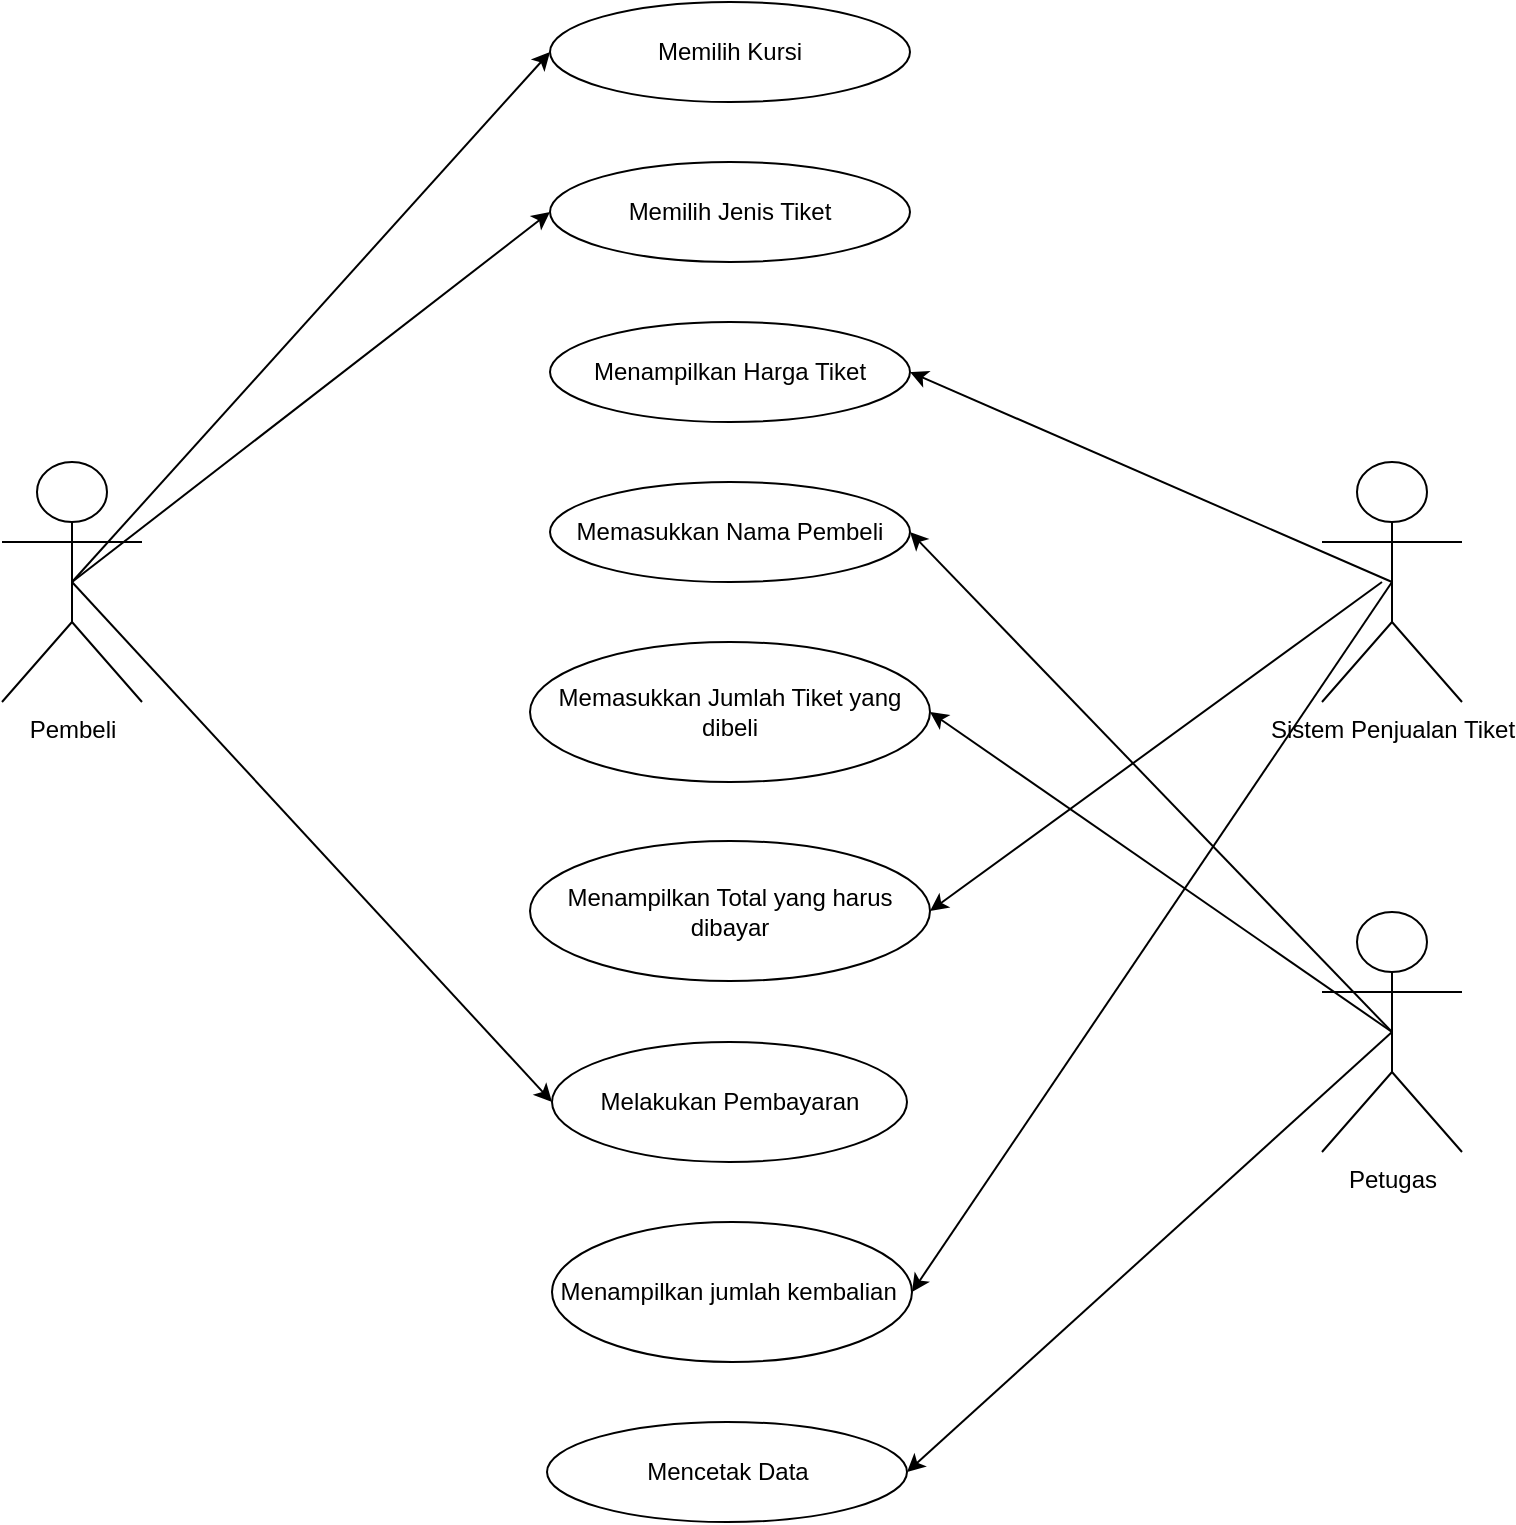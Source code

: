 <mxfile version="21.3.7" type="device">
  <diagram name="Page-1" id="oTkGvAL6yroK9fyynSKv">
    <mxGraphModel dx="880" dy="595" grid="1" gridSize="10" guides="1" tooltips="1" connect="1" arrows="1" fold="1" page="0" pageScale="1" pageWidth="827" pageHeight="1169" math="0" shadow="0">
      <root>
        <mxCell id="0" />
        <mxCell id="1" parent="0" />
        <mxCell id="GdXDu2QqIH9HG5mQhbxz-39" value="Pembeli" style="shape=umlActor;verticalLabelPosition=bottom;verticalAlign=top;html=1;outlineConnect=0;" vertex="1" parent="1">
          <mxGeometry x="50" y="360" width="70" height="120" as="geometry" />
        </mxCell>
        <mxCell id="GdXDu2QqIH9HG5mQhbxz-40" value="Sistem Penjualan Tiket" style="shape=umlActor;verticalLabelPosition=bottom;verticalAlign=top;html=1;outlineConnect=0;" vertex="1" parent="1">
          <mxGeometry x="710" y="360" width="70" height="120" as="geometry" />
        </mxCell>
        <mxCell id="GdXDu2QqIH9HG5mQhbxz-17" value="Memilih Kursi" style="ellipse;whiteSpace=wrap;html=1;" vertex="1" parent="1">
          <mxGeometry x="324" y="130" width="180" height="50" as="geometry" />
        </mxCell>
        <mxCell id="GdXDu2QqIH9HG5mQhbxz-18" value="Memilih Jenis Tiket" style="ellipse;whiteSpace=wrap;html=1;" vertex="1" parent="1">
          <mxGeometry x="324" y="210" width="180" height="50" as="geometry" />
        </mxCell>
        <mxCell id="GdXDu2QqIH9HG5mQhbxz-19" value="Menampilkan Harga Tiket" style="ellipse;whiteSpace=wrap;html=1;" vertex="1" parent="1">
          <mxGeometry x="324" y="290" width="180" height="50" as="geometry" />
        </mxCell>
        <mxCell id="GdXDu2QqIH9HG5mQhbxz-20" value="Memasukkan Nama Pembeli" style="ellipse;whiteSpace=wrap;html=1;" vertex="1" parent="1">
          <mxGeometry x="324" y="370" width="180" height="50" as="geometry" />
        </mxCell>
        <mxCell id="GdXDu2QqIH9HG5mQhbxz-21" value="Memasukkan Jumlah Tiket yang dibeli" style="ellipse;whiteSpace=wrap;html=1;" vertex="1" parent="1">
          <mxGeometry x="314" y="450" width="200" height="70" as="geometry" />
        </mxCell>
        <mxCell id="GdXDu2QqIH9HG5mQhbxz-22" value="Menampilkan Total yang harus dibayar" style="ellipse;whiteSpace=wrap;html=1;" vertex="1" parent="1">
          <mxGeometry x="314" y="549.5" width="200" height="70" as="geometry" />
        </mxCell>
        <mxCell id="GdXDu2QqIH9HG5mQhbxz-23" value="Melakukan Pembayaran" style="ellipse;whiteSpace=wrap;html=1;" vertex="1" parent="1">
          <mxGeometry x="325" y="650" width="177.5" height="60" as="geometry" />
        </mxCell>
        <mxCell id="GdXDu2QqIH9HG5mQhbxz-24" value="Menampilkan jumlah kembalian&amp;nbsp;" style="ellipse;whiteSpace=wrap;html=1;" vertex="1" parent="1">
          <mxGeometry x="325" y="740" width="180" height="70" as="geometry" />
        </mxCell>
        <mxCell id="GdXDu2QqIH9HG5mQhbxz-34" value="Mencetak Data" style="ellipse;whiteSpace=wrap;html=1;" vertex="1" parent="1">
          <mxGeometry x="322.5" y="840" width="180" height="50" as="geometry" />
        </mxCell>
        <mxCell id="GdXDu2QqIH9HG5mQhbxz-48" value="" style="endArrow=classic;html=1;rounded=0;exitX=0.5;exitY=0.5;exitDx=0;exitDy=0;exitPerimeter=0;entryX=0;entryY=0.5;entryDx=0;entryDy=0;" edge="1" parent="1" source="GdXDu2QqIH9HG5mQhbxz-39" target="GdXDu2QqIH9HG5mQhbxz-17">
          <mxGeometry width="50" height="50" relative="1" as="geometry">
            <mxPoint x="390" y="220" as="sourcePoint" />
            <mxPoint x="440" y="170" as="targetPoint" />
          </mxGeometry>
        </mxCell>
        <mxCell id="GdXDu2QqIH9HG5mQhbxz-49" value="" style="endArrow=classic;html=1;rounded=0;entryX=0;entryY=0.5;entryDx=0;entryDy=0;exitX=0.5;exitY=0.5;exitDx=0;exitDy=0;exitPerimeter=0;" edge="1" parent="1" source="GdXDu2QqIH9HG5mQhbxz-39" target="GdXDu2QqIH9HG5mQhbxz-18">
          <mxGeometry width="50" height="50" relative="1" as="geometry">
            <mxPoint x="390" y="320" as="sourcePoint" />
            <mxPoint x="440" y="270" as="targetPoint" />
          </mxGeometry>
        </mxCell>
        <mxCell id="GdXDu2QqIH9HG5mQhbxz-50" value="Petugas" style="shape=umlActor;verticalLabelPosition=bottom;verticalAlign=top;html=1;outlineConnect=0;" vertex="1" parent="1">
          <mxGeometry x="710" y="585" width="70" height="120" as="geometry" />
        </mxCell>
        <mxCell id="GdXDu2QqIH9HG5mQhbxz-53" value="" style="endArrow=classic;html=1;rounded=0;entryX=0;entryY=0.5;entryDx=0;entryDy=0;" edge="1" parent="1" target="GdXDu2QqIH9HG5mQhbxz-23">
          <mxGeometry width="50" height="50" relative="1" as="geometry">
            <mxPoint x="85" y="420" as="sourcePoint" />
            <mxPoint x="440" y="470" as="targetPoint" />
          </mxGeometry>
        </mxCell>
        <mxCell id="GdXDu2QqIH9HG5mQhbxz-54" value="" style="endArrow=classic;html=1;rounded=0;exitX=0.5;exitY=0.5;exitDx=0;exitDy=0;exitPerimeter=0;entryX=1;entryY=0.5;entryDx=0;entryDy=0;" edge="1" parent="1" source="GdXDu2QqIH9HG5mQhbxz-40" target="GdXDu2QqIH9HG5mQhbxz-19">
          <mxGeometry width="50" height="50" relative="1" as="geometry">
            <mxPoint x="390" y="520" as="sourcePoint" />
            <mxPoint x="440" y="470" as="targetPoint" />
          </mxGeometry>
        </mxCell>
        <mxCell id="GdXDu2QqIH9HG5mQhbxz-55" value="" style="endArrow=classic;html=1;rounded=0;entryX=1;entryY=0.5;entryDx=0;entryDy=0;" edge="1" parent="1" target="GdXDu2QqIH9HG5mQhbxz-22">
          <mxGeometry width="50" height="50" relative="1" as="geometry">
            <mxPoint x="740" y="420" as="sourcePoint" />
            <mxPoint x="440" y="470" as="targetPoint" />
          </mxGeometry>
        </mxCell>
        <mxCell id="GdXDu2QqIH9HG5mQhbxz-56" value="" style="endArrow=classic;html=1;rounded=0;exitX=0.5;exitY=0.5;exitDx=0;exitDy=0;exitPerimeter=0;entryX=1;entryY=0.5;entryDx=0;entryDy=0;" edge="1" parent="1" source="GdXDu2QqIH9HG5mQhbxz-40" target="GdXDu2QqIH9HG5mQhbxz-24">
          <mxGeometry width="50" height="50" relative="1" as="geometry">
            <mxPoint x="740" y="420" as="sourcePoint" />
            <mxPoint x="440" y="670" as="targetPoint" />
          </mxGeometry>
        </mxCell>
        <mxCell id="GdXDu2QqIH9HG5mQhbxz-58" value="" style="endArrow=classic;html=1;rounded=0;entryX=1;entryY=0.5;entryDx=0;entryDy=0;exitX=0.5;exitY=0.5;exitDx=0;exitDy=0;exitPerimeter=0;" edge="1" parent="1" source="GdXDu2QqIH9HG5mQhbxz-50" target="GdXDu2QqIH9HG5mQhbxz-20">
          <mxGeometry width="50" height="50" relative="1" as="geometry">
            <mxPoint x="740" y="640" as="sourcePoint" />
            <mxPoint x="440" y="570" as="targetPoint" />
          </mxGeometry>
        </mxCell>
        <mxCell id="GdXDu2QqIH9HG5mQhbxz-59" value="" style="endArrow=classic;html=1;rounded=0;exitX=0.5;exitY=0.5;exitDx=0;exitDy=0;exitPerimeter=0;entryX=1;entryY=0.5;entryDx=0;entryDy=0;" edge="1" parent="1" source="GdXDu2QqIH9HG5mQhbxz-50" target="GdXDu2QqIH9HG5mQhbxz-21">
          <mxGeometry width="50" height="50" relative="1" as="geometry">
            <mxPoint x="390" y="620" as="sourcePoint" />
            <mxPoint x="440" y="570" as="targetPoint" />
          </mxGeometry>
        </mxCell>
        <mxCell id="GdXDu2QqIH9HG5mQhbxz-60" value="" style="endArrow=classic;html=1;rounded=0;exitX=0.5;exitY=0.5;exitDx=0;exitDy=0;exitPerimeter=0;entryX=1;entryY=0.5;entryDx=0;entryDy=0;" edge="1" parent="1" source="GdXDu2QqIH9HG5mQhbxz-50" target="GdXDu2QqIH9HG5mQhbxz-34">
          <mxGeometry width="50" height="50" relative="1" as="geometry">
            <mxPoint x="390" y="820" as="sourcePoint" />
            <mxPoint x="440" y="770" as="targetPoint" />
          </mxGeometry>
        </mxCell>
      </root>
    </mxGraphModel>
  </diagram>
</mxfile>
